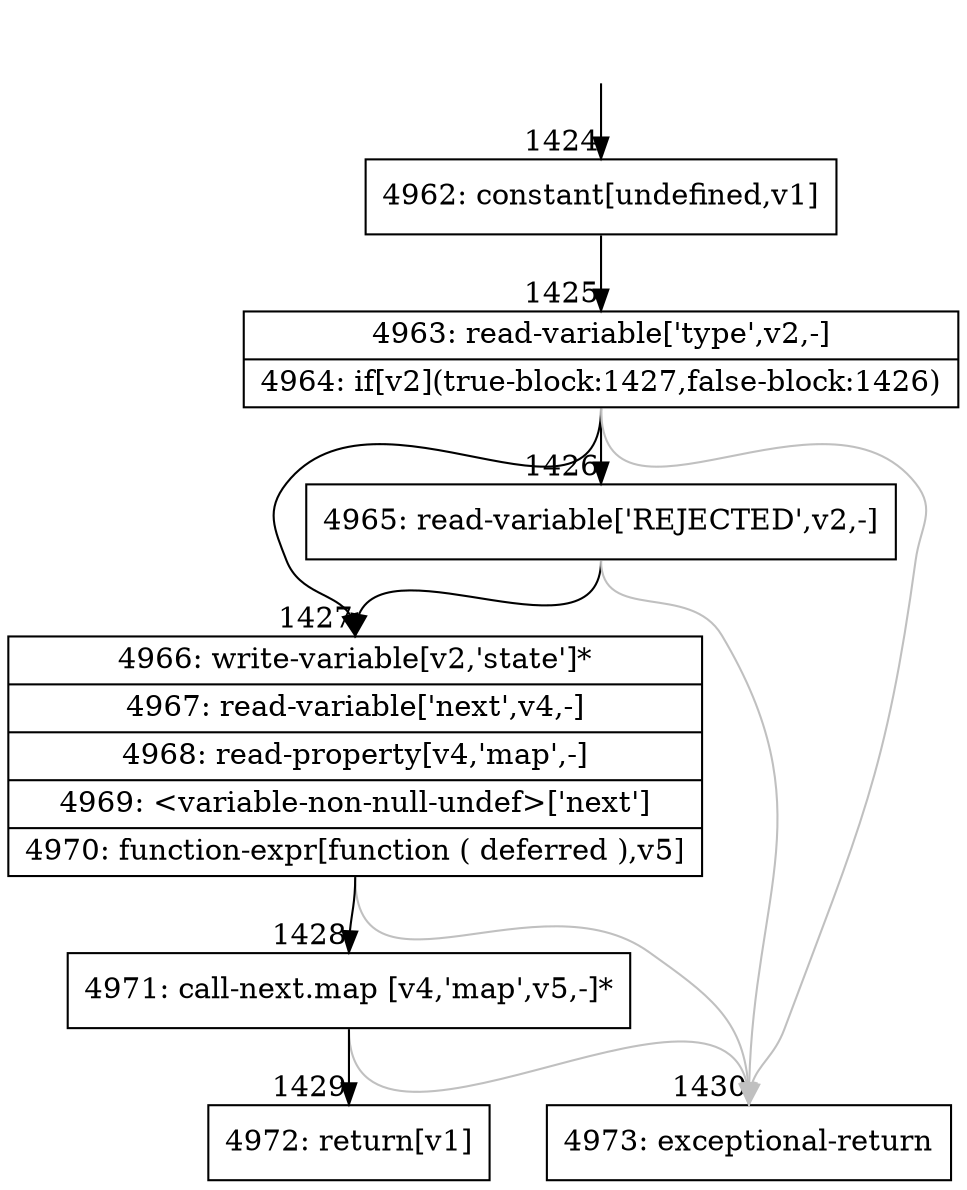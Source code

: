 digraph {
rankdir="TD"
BB_entry60[shape=none,label=""];
BB_entry60 -> BB1424 [tailport=s, headport=n, headlabel="    1424"]
BB1424 [shape=record label="{4962: constant[undefined,v1]}" ] 
BB1424 -> BB1425 [tailport=s, headport=n, headlabel="      1425"]
BB1425 [shape=record label="{4963: read-variable['type',v2,-]|4964: if[v2](true-block:1427,false-block:1426)}" ] 
BB1425 -> BB1427 [tailport=s, headport=n, headlabel="      1427"]
BB1425 -> BB1426 [tailport=s, headport=n, headlabel="      1426"]
BB1425 -> BB1430 [tailport=s, headport=n, color=gray, headlabel="      1430"]
BB1426 [shape=record label="{4965: read-variable['REJECTED',v2,-]}" ] 
BB1426 -> BB1427 [tailport=s, headport=n]
BB1426 -> BB1430 [tailport=s, headport=n, color=gray]
BB1427 [shape=record label="{4966: write-variable[v2,'state']*|4967: read-variable['next',v4,-]|4968: read-property[v4,'map',-]|4969: \<variable-non-null-undef\>['next']|4970: function-expr[function ( deferred ),v5]}" ] 
BB1427 -> BB1428 [tailport=s, headport=n, headlabel="      1428"]
BB1427 -> BB1430 [tailport=s, headport=n, color=gray]
BB1428 [shape=record label="{4971: call-next.map [v4,'map',v5,-]*}" ] 
BB1428 -> BB1429 [tailport=s, headport=n, headlabel="      1429"]
BB1428 -> BB1430 [tailport=s, headport=n, color=gray]
BB1429 [shape=record label="{4972: return[v1]}" ] 
BB1430 [shape=record label="{4973: exceptional-return}" ] 
//#$~ 911
}
